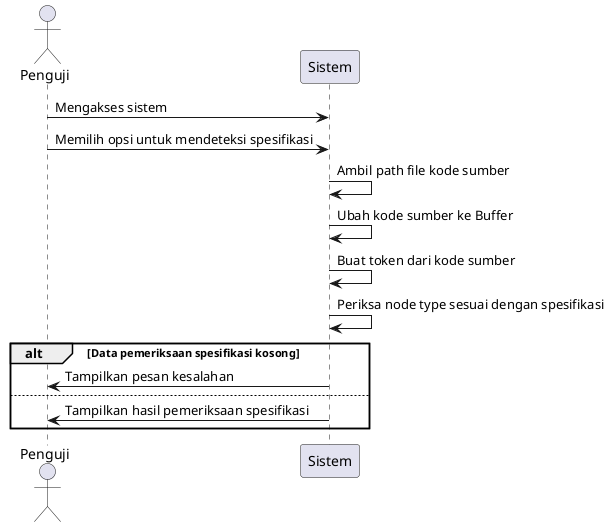 @startuml
actor Penguji
participant Sistem

Penguji -> Sistem: Mengakses sistem
Penguji -> Sistem: Memilih opsi untuk mendeteksi spesifikasi
Sistem -> Sistem: Ambil path file kode sumber
Sistem -> Sistem: Ubah kode sumber ke Buffer
Sistem -> Sistem: Buat token dari kode sumber
Sistem -> Sistem: Periksa node type sesuai dengan spesifikasi
alt Data pemeriksaan spesifikasi kosong
    Sistem -> Penguji: Tampilkan pesan kesalahan
else
    Sistem -> Penguji: Tampilkan hasil pemeriksaan spesifikasi
end
@enduml
